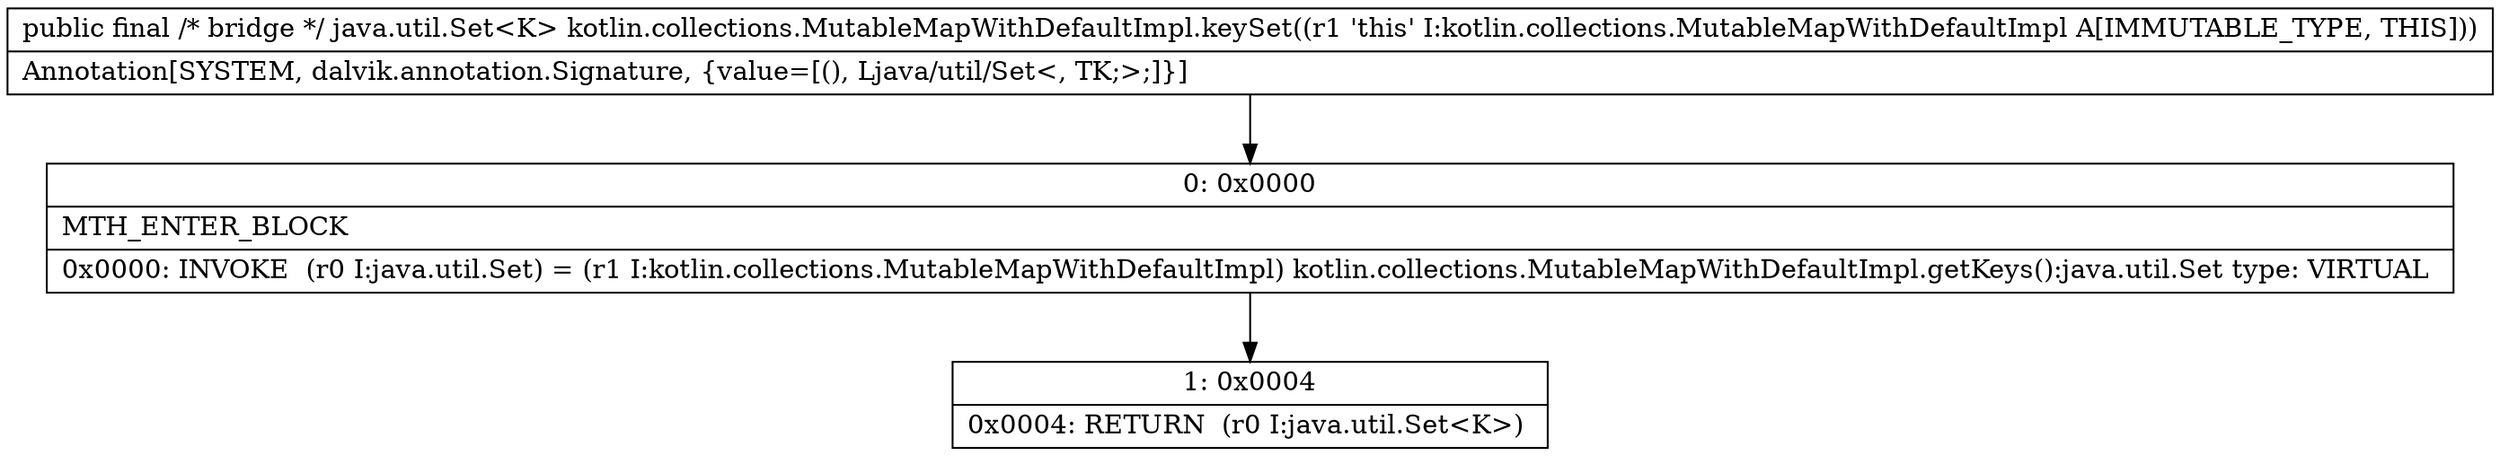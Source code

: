 digraph "CFG forkotlin.collections.MutableMapWithDefaultImpl.keySet()Ljava\/util\/Set;" {
Node_0 [shape=record,label="{0\:\ 0x0000|MTH_ENTER_BLOCK\l|0x0000: INVOKE  (r0 I:java.util.Set) = (r1 I:kotlin.collections.MutableMapWithDefaultImpl) kotlin.collections.MutableMapWithDefaultImpl.getKeys():java.util.Set type: VIRTUAL \l}"];
Node_1 [shape=record,label="{1\:\ 0x0004|0x0004: RETURN  (r0 I:java.util.Set\<K\>) \l}"];
MethodNode[shape=record,label="{public final \/* bridge *\/ java.util.Set\<K\> kotlin.collections.MutableMapWithDefaultImpl.keySet((r1 'this' I:kotlin.collections.MutableMapWithDefaultImpl A[IMMUTABLE_TYPE, THIS]))  | Annotation[SYSTEM, dalvik.annotation.Signature, \{value=[(), Ljava\/util\/Set\<, TK;\>;]\}]\l}"];
MethodNode -> Node_0;
Node_0 -> Node_1;
}

